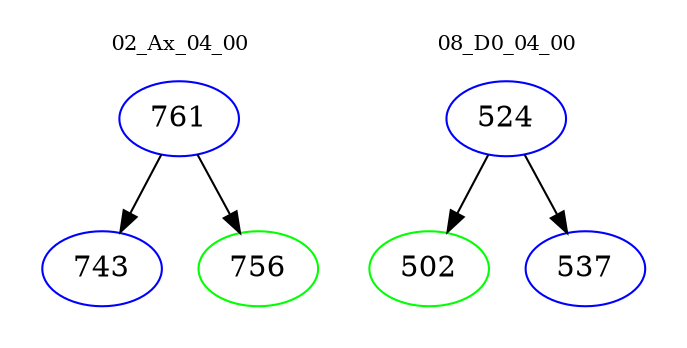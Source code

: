 digraph{
subgraph cluster_0 {
color = white
label = "02_Ax_04_00";
fontsize=10;
T0_761 [label="761", color="blue"]
T0_761 -> T0_743 [color="black"]
T0_743 [label="743", color="blue"]
T0_761 -> T0_756 [color="black"]
T0_756 [label="756", color="green"]
}
subgraph cluster_1 {
color = white
label = "08_D0_04_00";
fontsize=10;
T1_524 [label="524", color="blue"]
T1_524 -> T1_502 [color="black"]
T1_502 [label="502", color="green"]
T1_524 -> T1_537 [color="black"]
T1_537 [label="537", color="blue"]
}
}
